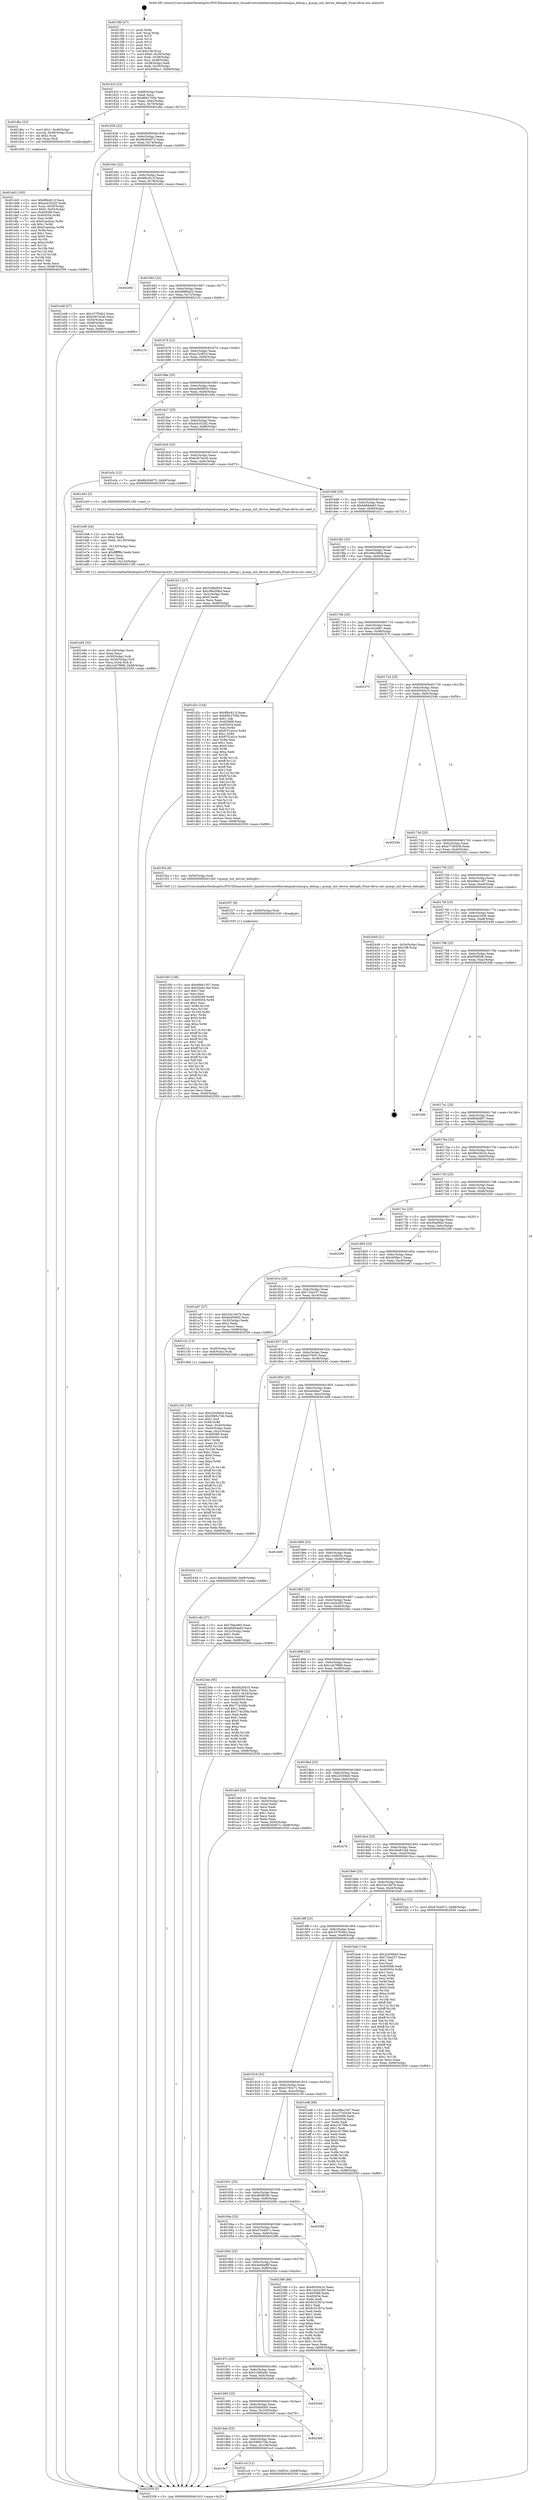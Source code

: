 digraph "0x4015f0" {
  label = "0x4015f0 (/mnt/c/Users/mathe/Desktop/tcc/POCII/binaries/extr_linuxdriversnetethernetqualcommqca_debug.c_qcaspi_init_device_debugfs_Final-ollvm.out::main(0))"
  labelloc = "t"
  node[shape=record]

  Entry [label="",width=0.3,height=0.3,shape=circle,fillcolor=black,style=filled]
  "0x40161f" [label="{
     0x40161f [23]\l
     | [instrs]\l
     &nbsp;&nbsp;0x40161f \<+3\>: mov -0x68(%rbp),%eax\l
     &nbsp;&nbsp;0x401622 \<+2\>: mov %eax,%ecx\l
     &nbsp;&nbsp;0x401624 \<+6\>: sub $0x8942705b,%ecx\l
     &nbsp;&nbsp;0x40162a \<+3\>: mov %eax,-0x6c(%rbp)\l
     &nbsp;&nbsp;0x40162d \<+3\>: mov %ecx,-0x70(%rbp)\l
     &nbsp;&nbsp;0x401630 \<+6\>: je 0000000000401dbc \<main+0x7cc\>\l
  }"]
  "0x401dbc" [label="{
     0x401dbc [23]\l
     | [instrs]\l
     &nbsp;&nbsp;0x401dbc \<+7\>: movl $0x1,-0x48(%rbp)\l
     &nbsp;&nbsp;0x401dc3 \<+4\>: movslq -0x48(%rbp),%rax\l
     &nbsp;&nbsp;0x401dc7 \<+4\>: shl $0x2,%rax\l
     &nbsp;&nbsp;0x401dcb \<+3\>: mov %rax,%rdi\l
     &nbsp;&nbsp;0x401dce \<+5\>: call 0000000000401050 \<malloc@plt\>\l
     | [calls]\l
     &nbsp;&nbsp;0x401050 \{1\} (unknown)\l
  }"]
  "0x401636" [label="{
     0x401636 [22]\l
     | [instrs]\l
     &nbsp;&nbsp;0x401636 \<+5\>: jmp 000000000040163b \<main+0x4b\>\l
     &nbsp;&nbsp;0x40163b \<+3\>: mov -0x6c(%rbp),%eax\l
     &nbsp;&nbsp;0x40163e \<+5\>: sub $0x8b304072,%eax\l
     &nbsp;&nbsp;0x401643 \<+3\>: mov %eax,-0x74(%rbp)\l
     &nbsp;&nbsp;0x401646 \<+6\>: je 0000000000401e48 \<main+0x858\>\l
  }"]
  Exit [label="",width=0.3,height=0.3,shape=circle,fillcolor=black,style=filled,peripheries=2]
  "0x401e48" [label="{
     0x401e48 [27]\l
     | [instrs]\l
     &nbsp;&nbsp;0x401e48 \<+5\>: mov $0x337f34b2,%eax\l
     &nbsp;&nbsp;0x401e4d \<+5\>: mov $0xb367dc40,%ecx\l
     &nbsp;&nbsp;0x401e52 \<+3\>: mov -0x54(%rbp),%edx\l
     &nbsp;&nbsp;0x401e55 \<+3\>: cmp -0x48(%rbp),%edx\l
     &nbsp;&nbsp;0x401e58 \<+3\>: cmovl %ecx,%eax\l
     &nbsp;&nbsp;0x401e5b \<+3\>: mov %eax,-0x68(%rbp)\l
     &nbsp;&nbsp;0x401e5e \<+5\>: jmp 0000000000402559 \<main+0xf69\>\l
  }"]
  "0x40164c" [label="{
     0x40164c [22]\l
     | [instrs]\l
     &nbsp;&nbsp;0x40164c \<+5\>: jmp 0000000000401651 \<main+0x61\>\l
     &nbsp;&nbsp;0x401651 \<+3\>: mov -0x6c(%rbp),%eax\l
     &nbsp;&nbsp;0x401654 \<+5\>: sub $0x8fbc811f,%eax\l
     &nbsp;&nbsp;0x401659 \<+3\>: mov %eax,-0x78(%rbp)\l
     &nbsp;&nbsp;0x40165c \<+6\>: je 0000000000402492 \<main+0xea2\>\l
  }"]
  "0x401f40" [label="{
     0x401f40 [138]\l
     | [instrs]\l
     &nbsp;&nbsp;0x401f40 \<+5\>: mov $0xe9be1307,%eax\l
     &nbsp;&nbsp;0x401f45 \<+5\>: mov $0x2be81cbd,%ecx\l
     &nbsp;&nbsp;0x401f4a \<+2\>: mov $0x1,%dl\l
     &nbsp;&nbsp;0x401f4c \<+2\>: xor %esi,%esi\l
     &nbsp;&nbsp;0x401f4e \<+8\>: mov 0x405068,%r8d\l
     &nbsp;&nbsp;0x401f56 \<+8\>: mov 0x405054,%r9d\l
     &nbsp;&nbsp;0x401f5e \<+3\>: sub $0x1,%esi\l
     &nbsp;&nbsp;0x401f61 \<+3\>: mov %r8d,%r10d\l
     &nbsp;&nbsp;0x401f64 \<+3\>: add %esi,%r10d\l
     &nbsp;&nbsp;0x401f67 \<+4\>: imul %r10d,%r8d\l
     &nbsp;&nbsp;0x401f6b \<+4\>: and $0x1,%r8d\l
     &nbsp;&nbsp;0x401f6f \<+4\>: cmp $0x0,%r8d\l
     &nbsp;&nbsp;0x401f73 \<+4\>: sete %r11b\l
     &nbsp;&nbsp;0x401f77 \<+4\>: cmp $0xa,%r9d\l
     &nbsp;&nbsp;0x401f7b \<+3\>: setl %bl\l
     &nbsp;&nbsp;0x401f7e \<+3\>: mov %r11b,%r14b\l
     &nbsp;&nbsp;0x401f81 \<+4\>: xor $0xff,%r14b\l
     &nbsp;&nbsp;0x401f85 \<+3\>: mov %bl,%r15b\l
     &nbsp;&nbsp;0x401f88 \<+4\>: xor $0xff,%r15b\l
     &nbsp;&nbsp;0x401f8c \<+3\>: xor $0x1,%dl\l
     &nbsp;&nbsp;0x401f8f \<+3\>: mov %r14b,%r12b\l
     &nbsp;&nbsp;0x401f92 \<+4\>: and $0xff,%r12b\l
     &nbsp;&nbsp;0x401f96 \<+3\>: and %dl,%r11b\l
     &nbsp;&nbsp;0x401f99 \<+3\>: mov %r15b,%r13b\l
     &nbsp;&nbsp;0x401f9c \<+4\>: and $0xff,%r13b\l
     &nbsp;&nbsp;0x401fa0 \<+2\>: and %dl,%bl\l
     &nbsp;&nbsp;0x401fa2 \<+3\>: or %r11b,%r12b\l
     &nbsp;&nbsp;0x401fa5 \<+3\>: or %bl,%r13b\l
     &nbsp;&nbsp;0x401fa8 \<+3\>: xor %r13b,%r12b\l
     &nbsp;&nbsp;0x401fab \<+3\>: or %r15b,%r14b\l
     &nbsp;&nbsp;0x401fae \<+4\>: xor $0xff,%r14b\l
     &nbsp;&nbsp;0x401fb2 \<+3\>: or $0x1,%dl\l
     &nbsp;&nbsp;0x401fb5 \<+3\>: and %dl,%r14b\l
     &nbsp;&nbsp;0x401fb8 \<+3\>: or %r14b,%r12b\l
     &nbsp;&nbsp;0x401fbb \<+4\>: test $0x1,%r12b\l
     &nbsp;&nbsp;0x401fbf \<+3\>: cmovne %ecx,%eax\l
     &nbsp;&nbsp;0x401fc2 \<+3\>: mov %eax,-0x68(%rbp)\l
     &nbsp;&nbsp;0x401fc5 \<+5\>: jmp 0000000000402559 \<main+0xf69\>\l
  }"]
  "0x402492" [label="{
     0x402492\l
  }", style=dashed]
  "0x401662" [label="{
     0x401662 [22]\l
     | [instrs]\l
     &nbsp;&nbsp;0x401662 \<+5\>: jmp 0000000000401667 \<main+0x77\>\l
     &nbsp;&nbsp;0x401667 \<+3\>: mov -0x6c(%rbp),%eax\l
     &nbsp;&nbsp;0x40166a \<+5\>: sub $0x998f0a22,%eax\l
     &nbsp;&nbsp;0x40166f \<+3\>: mov %eax,-0x7c(%rbp)\l
     &nbsp;&nbsp;0x401672 \<+6\>: je 000000000040215c \<main+0xb6c\>\l
  }"]
  "0x401f37" [label="{
     0x401f37 [9]\l
     | [instrs]\l
     &nbsp;&nbsp;0x401f37 \<+4\>: mov -0x50(%rbp),%rdi\l
     &nbsp;&nbsp;0x401f3b \<+5\>: call 0000000000401030 \<free@plt\>\l
     | [calls]\l
     &nbsp;&nbsp;0x401030 \{1\} (unknown)\l
  }"]
  "0x40215c" [label="{
     0x40215c\l
  }", style=dashed]
  "0x401678" [label="{
     0x401678 [22]\l
     | [instrs]\l
     &nbsp;&nbsp;0x401678 \<+5\>: jmp 000000000040167d \<main+0x8d\>\l
     &nbsp;&nbsp;0x40167d \<+3\>: mov -0x6c(%rbp),%eax\l
     &nbsp;&nbsp;0x401680 \<+5\>: sub $0xa15c9f1d,%eax\l
     &nbsp;&nbsp;0x401685 \<+3\>: mov %eax,-0x80(%rbp)\l
     &nbsp;&nbsp;0x401688 \<+6\>: je 00000000004022c1 \<main+0xcd1\>\l
  }"]
  "0x401e94" [label="{
     0x401e94 [33]\l
     | [instrs]\l
     &nbsp;&nbsp;0x401e94 \<+6\>: mov -0x124(%rbp),%ecx\l
     &nbsp;&nbsp;0x401e9a \<+3\>: imul %eax,%ecx\l
     &nbsp;&nbsp;0x401e9d \<+4\>: mov -0x50(%rbp),%rdi\l
     &nbsp;&nbsp;0x401ea1 \<+4\>: movslq -0x54(%rbp),%r8\l
     &nbsp;&nbsp;0x401ea5 \<+4\>: mov %ecx,(%rdi,%r8,4)\l
     &nbsp;&nbsp;0x401ea9 \<+7\>: movl $0x1ab7f988,-0x68(%rbp)\l
     &nbsp;&nbsp;0x401eb0 \<+5\>: jmp 0000000000402559 \<main+0xf69\>\l
  }"]
  "0x4022c1" [label="{
     0x4022c1\l
  }", style=dashed]
  "0x40168e" [label="{
     0x40168e [25]\l
     | [instrs]\l
     &nbsp;&nbsp;0x40168e \<+5\>: jmp 0000000000401693 \<main+0xa3\>\l
     &nbsp;&nbsp;0x401693 \<+3\>: mov -0x6c(%rbp),%eax\l
     &nbsp;&nbsp;0x401696 \<+5\>: sub $0xa490865d,%eax\l
     &nbsp;&nbsp;0x40169b \<+6\>: mov %eax,-0x84(%rbp)\l
     &nbsp;&nbsp;0x4016a1 \<+6\>: je 0000000000401b9a \<main+0x5aa\>\l
  }"]
  "0x401e68" [label="{
     0x401e68 [44]\l
     | [instrs]\l
     &nbsp;&nbsp;0x401e68 \<+2\>: xor %ecx,%ecx\l
     &nbsp;&nbsp;0x401e6a \<+5\>: mov $0x2,%edx\l
     &nbsp;&nbsp;0x401e6f \<+6\>: mov %edx,-0x120(%rbp)\l
     &nbsp;&nbsp;0x401e75 \<+1\>: cltd\l
     &nbsp;&nbsp;0x401e76 \<+6\>: mov -0x120(%rbp),%esi\l
     &nbsp;&nbsp;0x401e7c \<+2\>: idiv %esi\l
     &nbsp;&nbsp;0x401e7e \<+6\>: imul $0xfffffffe,%edx,%edx\l
     &nbsp;&nbsp;0x401e84 \<+3\>: sub $0x1,%ecx\l
     &nbsp;&nbsp;0x401e87 \<+2\>: sub %ecx,%edx\l
     &nbsp;&nbsp;0x401e89 \<+6\>: mov %edx,-0x124(%rbp)\l
     &nbsp;&nbsp;0x401e8f \<+5\>: call 0000000000401160 \<next_i\>\l
     | [calls]\l
     &nbsp;&nbsp;0x401160 \{1\} (/mnt/c/Users/mathe/Desktop/tcc/POCII/binaries/extr_linuxdriversnetethernetqualcommqca_debug.c_qcaspi_init_device_debugfs_Final-ollvm.out::next_i)\l
  }"]
  "0x401b9a" [label="{
     0x401b9a\l
  }", style=dashed]
  "0x4016a7" [label="{
     0x4016a7 [25]\l
     | [instrs]\l
     &nbsp;&nbsp;0x4016a7 \<+5\>: jmp 00000000004016ac \<main+0xbc\>\l
     &nbsp;&nbsp;0x4016ac \<+3\>: mov -0x6c(%rbp),%eax\l
     &nbsp;&nbsp;0x4016af \<+5\>: sub $0xacb352d2,%eax\l
     &nbsp;&nbsp;0x4016b4 \<+6\>: mov %eax,-0x88(%rbp)\l
     &nbsp;&nbsp;0x4016ba \<+6\>: je 0000000000401e3c \<main+0x84c\>\l
  }"]
  "0x401dd3" [label="{
     0x401dd3 [105]\l
     | [instrs]\l
     &nbsp;&nbsp;0x401dd3 \<+5\>: mov $0x8fbc811f,%ecx\l
     &nbsp;&nbsp;0x401dd8 \<+5\>: mov $0xacb352d2,%edx\l
     &nbsp;&nbsp;0x401ddd \<+4\>: mov %rax,-0x50(%rbp)\l
     &nbsp;&nbsp;0x401de1 \<+7\>: movl $0x0,-0x54(%rbp)\l
     &nbsp;&nbsp;0x401de8 \<+7\>: mov 0x405068,%esi\l
     &nbsp;&nbsp;0x401def \<+8\>: mov 0x405054,%r8d\l
     &nbsp;&nbsp;0x401df7 \<+3\>: mov %esi,%r9d\l
     &nbsp;&nbsp;0x401dfa \<+7\>: sub $0xf1eed2ac,%r9d\l
     &nbsp;&nbsp;0x401e01 \<+4\>: sub $0x1,%r9d\l
     &nbsp;&nbsp;0x401e05 \<+7\>: add $0xf1eed2ac,%r9d\l
     &nbsp;&nbsp;0x401e0c \<+4\>: imul %r9d,%esi\l
     &nbsp;&nbsp;0x401e10 \<+3\>: and $0x1,%esi\l
     &nbsp;&nbsp;0x401e13 \<+3\>: cmp $0x0,%esi\l
     &nbsp;&nbsp;0x401e16 \<+4\>: sete %r10b\l
     &nbsp;&nbsp;0x401e1a \<+4\>: cmp $0xa,%r8d\l
     &nbsp;&nbsp;0x401e1e \<+4\>: setl %r11b\l
     &nbsp;&nbsp;0x401e22 \<+3\>: mov %r10b,%bl\l
     &nbsp;&nbsp;0x401e25 \<+3\>: and %r11b,%bl\l
     &nbsp;&nbsp;0x401e28 \<+3\>: xor %r11b,%r10b\l
     &nbsp;&nbsp;0x401e2b \<+3\>: or %r10b,%bl\l
     &nbsp;&nbsp;0x401e2e \<+3\>: test $0x1,%bl\l
     &nbsp;&nbsp;0x401e31 \<+3\>: cmovne %edx,%ecx\l
     &nbsp;&nbsp;0x401e34 \<+3\>: mov %ecx,-0x68(%rbp)\l
     &nbsp;&nbsp;0x401e37 \<+5\>: jmp 0000000000402559 \<main+0xf69\>\l
  }"]
  "0x401e3c" [label="{
     0x401e3c [12]\l
     | [instrs]\l
     &nbsp;&nbsp;0x401e3c \<+7\>: movl $0x8b304072,-0x68(%rbp)\l
     &nbsp;&nbsp;0x401e43 \<+5\>: jmp 0000000000402559 \<main+0xf69\>\l
  }"]
  "0x4016c0" [label="{
     0x4016c0 [25]\l
     | [instrs]\l
     &nbsp;&nbsp;0x4016c0 \<+5\>: jmp 00000000004016c5 \<main+0xd5\>\l
     &nbsp;&nbsp;0x4016c5 \<+3\>: mov -0x6c(%rbp),%eax\l
     &nbsp;&nbsp;0x4016c8 \<+5\>: sub $0xb367dc40,%eax\l
     &nbsp;&nbsp;0x4016cd \<+6\>: mov %eax,-0x8c(%rbp)\l
     &nbsp;&nbsp;0x4016d3 \<+6\>: je 0000000000401e63 \<main+0x873\>\l
  }"]
  "0x4019c7" [label="{
     0x4019c7\l
  }", style=dashed]
  "0x401e63" [label="{
     0x401e63 [5]\l
     | [instrs]\l
     &nbsp;&nbsp;0x401e63 \<+5\>: call 0000000000401160 \<next_i\>\l
     | [calls]\l
     &nbsp;&nbsp;0x401160 \{1\} (/mnt/c/Users/mathe/Desktop/tcc/POCII/binaries/extr_linuxdriversnetethernetqualcommqca_debug.c_qcaspi_init_device_debugfs_Final-ollvm.out::next_i)\l
  }"]
  "0x4016d9" [label="{
     0x4016d9 [25]\l
     | [instrs]\l
     &nbsp;&nbsp;0x4016d9 \<+5\>: jmp 00000000004016de \<main+0xee\>\l
     &nbsp;&nbsp;0x4016de \<+3\>: mov -0x6c(%rbp),%eax\l
     &nbsp;&nbsp;0x4016e1 \<+5\>: sub $0xbb84da63,%eax\l
     &nbsp;&nbsp;0x4016e6 \<+6\>: mov %eax,-0x90(%rbp)\l
     &nbsp;&nbsp;0x4016ec \<+6\>: je 0000000000401d11 \<main+0x721\>\l
  }"]
  "0x401ccf" [label="{
     0x401ccf [12]\l
     | [instrs]\l
     &nbsp;&nbsp;0x401ccf \<+7\>: movl $0x110df33c,-0x68(%rbp)\l
     &nbsp;&nbsp;0x401cd6 \<+5\>: jmp 0000000000402559 \<main+0xf69\>\l
  }"]
  "0x401d11" [label="{
     0x401d11 [27]\l
     | [instrs]\l
     &nbsp;&nbsp;0x401d11 \<+5\>: mov $0x55dbd565,%eax\l
     &nbsp;&nbsp;0x401d16 \<+5\>: mov $0xc96a59b4,%ecx\l
     &nbsp;&nbsp;0x401d1b \<+3\>: mov -0x2c(%rbp),%edx\l
     &nbsp;&nbsp;0x401d1e \<+3\>: cmp $0x0,%edx\l
     &nbsp;&nbsp;0x401d21 \<+3\>: cmove %ecx,%eax\l
     &nbsp;&nbsp;0x401d24 \<+3\>: mov %eax,-0x68(%rbp)\l
     &nbsp;&nbsp;0x401d27 \<+5\>: jmp 0000000000402559 \<main+0xf69\>\l
  }"]
  "0x4016f2" [label="{
     0x4016f2 [25]\l
     | [instrs]\l
     &nbsp;&nbsp;0x4016f2 \<+5\>: jmp 00000000004016f7 \<main+0x107\>\l
     &nbsp;&nbsp;0x4016f7 \<+3\>: mov -0x6c(%rbp),%eax\l
     &nbsp;&nbsp;0x4016fa \<+5\>: sub $0xc96a59b4,%eax\l
     &nbsp;&nbsp;0x4016ff \<+6\>: mov %eax,-0x94(%rbp)\l
     &nbsp;&nbsp;0x401705 \<+6\>: je 0000000000401d2c \<main+0x73c\>\l
  }"]
  "0x4019ae" [label="{
     0x4019ae [25]\l
     | [instrs]\l
     &nbsp;&nbsp;0x4019ae \<+5\>: jmp 00000000004019b3 \<main+0x3c3\>\l
     &nbsp;&nbsp;0x4019b3 \<+3\>: mov -0x6c(%rbp),%eax\l
     &nbsp;&nbsp;0x4019b6 \<+5\>: sub $0x5985c7db,%eax\l
     &nbsp;&nbsp;0x4019bb \<+6\>: mov %eax,-0x104(%rbp)\l
     &nbsp;&nbsp;0x4019c1 \<+6\>: je 0000000000401ccf \<main+0x6df\>\l
  }"]
  "0x401d2c" [label="{
     0x401d2c [144]\l
     | [instrs]\l
     &nbsp;&nbsp;0x401d2c \<+5\>: mov $0x8fbc811f,%eax\l
     &nbsp;&nbsp;0x401d31 \<+5\>: mov $0x8942705b,%ecx\l
     &nbsp;&nbsp;0x401d36 \<+2\>: mov $0x1,%dl\l
     &nbsp;&nbsp;0x401d38 \<+7\>: mov 0x405068,%esi\l
     &nbsp;&nbsp;0x401d3f \<+7\>: mov 0x405054,%edi\l
     &nbsp;&nbsp;0x401d46 \<+3\>: mov %esi,%r8d\l
     &nbsp;&nbsp;0x401d49 \<+7\>: add $0x97f1a41e,%r8d\l
     &nbsp;&nbsp;0x401d50 \<+4\>: sub $0x1,%r8d\l
     &nbsp;&nbsp;0x401d54 \<+7\>: sub $0x97f1a41e,%r8d\l
     &nbsp;&nbsp;0x401d5b \<+4\>: imul %r8d,%esi\l
     &nbsp;&nbsp;0x401d5f \<+3\>: and $0x1,%esi\l
     &nbsp;&nbsp;0x401d62 \<+3\>: cmp $0x0,%esi\l
     &nbsp;&nbsp;0x401d65 \<+4\>: sete %r9b\l
     &nbsp;&nbsp;0x401d69 \<+3\>: cmp $0xa,%edi\l
     &nbsp;&nbsp;0x401d6c \<+4\>: setl %r10b\l
     &nbsp;&nbsp;0x401d70 \<+3\>: mov %r9b,%r11b\l
     &nbsp;&nbsp;0x401d73 \<+4\>: xor $0xff,%r11b\l
     &nbsp;&nbsp;0x401d77 \<+3\>: mov %r10b,%bl\l
     &nbsp;&nbsp;0x401d7a \<+3\>: xor $0xff,%bl\l
     &nbsp;&nbsp;0x401d7d \<+3\>: xor $0x1,%dl\l
     &nbsp;&nbsp;0x401d80 \<+3\>: mov %r11b,%r14b\l
     &nbsp;&nbsp;0x401d83 \<+4\>: and $0xff,%r14b\l
     &nbsp;&nbsp;0x401d87 \<+3\>: and %dl,%r9b\l
     &nbsp;&nbsp;0x401d8a \<+3\>: mov %bl,%r15b\l
     &nbsp;&nbsp;0x401d8d \<+4\>: and $0xff,%r15b\l
     &nbsp;&nbsp;0x401d91 \<+3\>: and %dl,%r10b\l
     &nbsp;&nbsp;0x401d94 \<+3\>: or %r9b,%r14b\l
     &nbsp;&nbsp;0x401d97 \<+3\>: or %r10b,%r15b\l
     &nbsp;&nbsp;0x401d9a \<+3\>: xor %r15b,%r14b\l
     &nbsp;&nbsp;0x401d9d \<+3\>: or %bl,%r11b\l
     &nbsp;&nbsp;0x401da0 \<+4\>: xor $0xff,%r11b\l
     &nbsp;&nbsp;0x401da4 \<+3\>: or $0x1,%dl\l
     &nbsp;&nbsp;0x401da7 \<+3\>: and %dl,%r11b\l
     &nbsp;&nbsp;0x401daa \<+3\>: or %r11b,%r14b\l
     &nbsp;&nbsp;0x401dad \<+4\>: test $0x1,%r14b\l
     &nbsp;&nbsp;0x401db1 \<+3\>: cmovne %ecx,%eax\l
     &nbsp;&nbsp;0x401db4 \<+3\>: mov %eax,-0x68(%rbp)\l
     &nbsp;&nbsp;0x401db7 \<+5\>: jmp 0000000000402559 \<main+0xf69\>\l
  }"]
  "0x40170b" [label="{
     0x40170b [25]\l
     | [instrs]\l
     &nbsp;&nbsp;0x40170b \<+5\>: jmp 0000000000401710 \<main+0x120\>\l
     &nbsp;&nbsp;0x401710 \<+3\>: mov -0x6c(%rbp),%eax\l
     &nbsp;&nbsp;0x401713 \<+5\>: sub $0xcc0ce661,%eax\l
     &nbsp;&nbsp;0x401718 \<+6\>: mov %eax,-0x98(%rbp)\l
     &nbsp;&nbsp;0x40171e \<+6\>: je 0000000000402375 \<main+0xd85\>\l
  }"]
  "0x402369" [label="{
     0x402369\l
  }", style=dashed]
  "0x402375" [label="{
     0x402375\l
  }", style=dashed]
  "0x401724" [label="{
     0x401724 [25]\l
     | [instrs]\l
     &nbsp;&nbsp;0x401724 \<+5\>: jmp 0000000000401729 \<main+0x139\>\l
     &nbsp;&nbsp;0x401729 \<+3\>: mov -0x6c(%rbp),%eax\l
     &nbsp;&nbsp;0x40172c \<+5\>: sub $0xd02fcb1b,%eax\l
     &nbsp;&nbsp;0x401731 \<+6\>: mov %eax,-0x9c(%rbp)\l
     &nbsp;&nbsp;0x401737 \<+6\>: je 000000000040254b \<main+0xf5b\>\l
  }"]
  "0x401995" [label="{
     0x401995 [25]\l
     | [instrs]\l
     &nbsp;&nbsp;0x401995 \<+5\>: jmp 000000000040199a \<main+0x3aa\>\l
     &nbsp;&nbsp;0x40199a \<+3\>: mov -0x6c(%rbp),%eax\l
     &nbsp;&nbsp;0x40199d \<+5\>: sub $0x55dbd565,%eax\l
     &nbsp;&nbsp;0x4019a2 \<+6\>: mov %eax,-0x100(%rbp)\l
     &nbsp;&nbsp;0x4019a8 \<+6\>: je 0000000000402369 \<main+0xd79\>\l
  }"]
  "0x40254b" [label="{
     0x40254b\l
  }", style=dashed]
  "0x40173d" [label="{
     0x40173d [25]\l
     | [instrs]\l
     &nbsp;&nbsp;0x40173d \<+5\>: jmp 0000000000401742 \<main+0x152\>\l
     &nbsp;&nbsp;0x401742 \<+3\>: mov -0x6c(%rbp),%eax\l
     &nbsp;&nbsp;0x401745 \<+5\>: sub $0xe7745438,%eax\l
     &nbsp;&nbsp;0x40174a \<+6\>: mov %eax,-0xa0(%rbp)\l
     &nbsp;&nbsp;0x401750 \<+6\>: je 0000000000401f2e \<main+0x93e\>\l
  }"]
  "0x4020e8" [label="{
     0x4020e8\l
  }", style=dashed]
  "0x401f2e" [label="{
     0x401f2e [9]\l
     | [instrs]\l
     &nbsp;&nbsp;0x401f2e \<+4\>: mov -0x50(%rbp),%rdi\l
     &nbsp;&nbsp;0x401f32 \<+5\>: call 00000000004015e0 \<qcaspi_init_device_debugfs\>\l
     | [calls]\l
     &nbsp;&nbsp;0x4015e0 \{1\} (/mnt/c/Users/mathe/Desktop/tcc/POCII/binaries/extr_linuxdriversnetethernetqualcommqca_debug.c_qcaspi_init_device_debugfs_Final-ollvm.out::qcaspi_init_device_debugfs)\l
  }"]
  "0x401756" [label="{
     0x401756 [25]\l
     | [instrs]\l
     &nbsp;&nbsp;0x401756 \<+5\>: jmp 000000000040175b \<main+0x16b\>\l
     &nbsp;&nbsp;0x40175b \<+3\>: mov -0x6c(%rbp),%eax\l
     &nbsp;&nbsp;0x40175e \<+5\>: sub $0xe9be1307,%eax\l
     &nbsp;&nbsp;0x401763 \<+6\>: mov %eax,-0xa4(%rbp)\l
     &nbsp;&nbsp;0x401769 \<+6\>: je 00000000004024c0 \<main+0xed0\>\l
  }"]
  "0x40197c" [label="{
     0x40197c [25]\l
     | [instrs]\l
     &nbsp;&nbsp;0x40197c \<+5\>: jmp 0000000000401981 \<main+0x391\>\l
     &nbsp;&nbsp;0x401981 \<+3\>: mov -0x6c(%rbp),%eax\l
     &nbsp;&nbsp;0x401984 \<+5\>: sub $0x51d60a82,%eax\l
     &nbsp;&nbsp;0x401989 \<+6\>: mov %eax,-0xfc(%rbp)\l
     &nbsp;&nbsp;0x40198f \<+6\>: je 00000000004020e8 \<main+0xaf8\>\l
  }"]
  "0x4024c0" [label="{
     0x4024c0\l
  }", style=dashed]
  "0x40176f" [label="{
     0x40176f [25]\l
     | [instrs]\l
     &nbsp;&nbsp;0x40176f \<+5\>: jmp 0000000000401774 \<main+0x184\>\l
     &nbsp;&nbsp;0x401774 \<+3\>: mov -0x6c(%rbp),%eax\l
     &nbsp;&nbsp;0x401777 \<+5\>: sub $0xea4c25d5,%eax\l
     &nbsp;&nbsp;0x40177c \<+6\>: mov %eax,-0xa8(%rbp)\l
     &nbsp;&nbsp;0x401782 \<+6\>: je 0000000000402449 \<main+0xe59\>\l
  }"]
  "0x40202e" [label="{
     0x40202e\l
  }", style=dashed]
  "0x402449" [label="{
     0x402449 [21]\l
     | [instrs]\l
     &nbsp;&nbsp;0x402449 \<+3\>: mov -0x34(%rbp),%eax\l
     &nbsp;&nbsp;0x40244c \<+7\>: add $0x108,%rsp\l
     &nbsp;&nbsp;0x402453 \<+1\>: pop %rbx\l
     &nbsp;&nbsp;0x402454 \<+2\>: pop %r12\l
     &nbsp;&nbsp;0x402456 \<+2\>: pop %r13\l
     &nbsp;&nbsp;0x402458 \<+2\>: pop %r14\l
     &nbsp;&nbsp;0x40245a \<+2\>: pop %r15\l
     &nbsp;&nbsp;0x40245c \<+1\>: pop %rbp\l
     &nbsp;&nbsp;0x40245d \<+1\>: ret\l
  }"]
  "0x401788" [label="{
     0x401788 [25]\l
     | [instrs]\l
     &nbsp;&nbsp;0x401788 \<+5\>: jmp 000000000040178d \<main+0x19d\>\l
     &nbsp;&nbsp;0x40178d \<+3\>: mov -0x6c(%rbp),%eax\l
     &nbsp;&nbsp;0x401790 \<+5\>: sub $0xf5fdf2fb,%eax\l
     &nbsp;&nbsp;0x401795 \<+6\>: mov %eax,-0xac(%rbp)\l
     &nbsp;&nbsp;0x40179b \<+6\>: je 0000000000401fd6 \<main+0x9e6\>\l
  }"]
  "0x401963" [label="{
     0x401963 [25]\l
     | [instrs]\l
     &nbsp;&nbsp;0x401963 \<+5\>: jmp 0000000000401968 \<main+0x378\>\l
     &nbsp;&nbsp;0x401968 \<+3\>: mov -0x6c(%rbp),%eax\l
     &nbsp;&nbsp;0x40196b \<+5\>: sub $0x4a6daf6f,%eax\l
     &nbsp;&nbsp;0x401970 \<+6\>: mov %eax,-0xf8(%rbp)\l
     &nbsp;&nbsp;0x401976 \<+6\>: je 000000000040202e \<main+0xa3e\>\l
  }"]
  "0x401fd6" [label="{
     0x401fd6\l
  }", style=dashed]
  "0x4017a1" [label="{
     0x4017a1 [25]\l
     | [instrs]\l
     &nbsp;&nbsp;0x4017a1 \<+5\>: jmp 00000000004017a6 \<main+0x1b6\>\l
     &nbsp;&nbsp;0x4017a6 \<+3\>: mov -0x6c(%rbp),%eax\l
     &nbsp;&nbsp;0x4017a9 \<+5\>: sub $0xf8dbdf07,%eax\l
     &nbsp;&nbsp;0x4017ae \<+6\>: mov %eax,-0xb0(%rbp)\l
     &nbsp;&nbsp;0x4017b4 \<+6\>: je 000000000040235d \<main+0xd6d\>\l
  }"]
  "0x402386" [label="{
     0x402386 [88]\l
     | [instrs]\l
     &nbsp;&nbsp;0x402386 \<+5\>: mov $0xd02fcb1b,%eax\l
     &nbsp;&nbsp;0x40238b \<+5\>: mov $0x14e2e265,%ecx\l
     &nbsp;&nbsp;0x402390 \<+7\>: mov 0x405068,%edx\l
     &nbsp;&nbsp;0x402397 \<+7\>: mov 0x405054,%esi\l
     &nbsp;&nbsp;0x40239e \<+2\>: mov %edx,%edi\l
     &nbsp;&nbsp;0x4023a0 \<+6\>: add $0x9c523b7a,%edi\l
     &nbsp;&nbsp;0x4023a6 \<+3\>: sub $0x1,%edi\l
     &nbsp;&nbsp;0x4023a9 \<+6\>: sub $0x9c523b7a,%edi\l
     &nbsp;&nbsp;0x4023af \<+3\>: imul %edi,%edx\l
     &nbsp;&nbsp;0x4023b2 \<+3\>: and $0x1,%edx\l
     &nbsp;&nbsp;0x4023b5 \<+3\>: cmp $0x0,%edx\l
     &nbsp;&nbsp;0x4023b8 \<+4\>: sete %r8b\l
     &nbsp;&nbsp;0x4023bc \<+3\>: cmp $0xa,%esi\l
     &nbsp;&nbsp;0x4023bf \<+4\>: setl %r9b\l
     &nbsp;&nbsp;0x4023c3 \<+3\>: mov %r8b,%r10b\l
     &nbsp;&nbsp;0x4023c6 \<+3\>: and %r9b,%r10b\l
     &nbsp;&nbsp;0x4023c9 \<+3\>: xor %r9b,%r8b\l
     &nbsp;&nbsp;0x4023cc \<+3\>: or %r8b,%r10b\l
     &nbsp;&nbsp;0x4023cf \<+4\>: test $0x1,%r10b\l
     &nbsp;&nbsp;0x4023d3 \<+3\>: cmovne %ecx,%eax\l
     &nbsp;&nbsp;0x4023d6 \<+3\>: mov %eax,-0x68(%rbp)\l
     &nbsp;&nbsp;0x4023d9 \<+5\>: jmp 0000000000402559 \<main+0xf69\>\l
  }"]
  "0x40235d" [label="{
     0x40235d\l
  }", style=dashed]
  "0x4017ba" [label="{
     0x4017ba [25]\l
     | [instrs]\l
     &nbsp;&nbsp;0x4017ba \<+5\>: jmp 00000000004017bf \<main+0x1cf\>\l
     &nbsp;&nbsp;0x4017bf \<+3\>: mov -0x6c(%rbp),%eax\l
     &nbsp;&nbsp;0x4017c2 \<+5\>: sub $0xf9d3401b,%eax\l
     &nbsp;&nbsp;0x4017c7 \<+6\>: mov %eax,-0xb4(%rbp)\l
     &nbsp;&nbsp;0x4017cd \<+6\>: je 000000000040252d \<main+0xf3d\>\l
  }"]
  "0x40194a" [label="{
     0x40194a [25]\l
     | [instrs]\l
     &nbsp;&nbsp;0x40194a \<+5\>: jmp 000000000040194f \<main+0x35f\>\l
     &nbsp;&nbsp;0x40194f \<+3\>: mov -0x6c(%rbp),%eax\l
     &nbsp;&nbsp;0x401952 \<+5\>: sub $0x470cb07c,%eax\l
     &nbsp;&nbsp;0x401957 \<+6\>: mov %eax,-0xf4(%rbp)\l
     &nbsp;&nbsp;0x40195d \<+6\>: je 0000000000402386 \<main+0xd96\>\l
  }"]
  "0x40252d" [label="{
     0x40252d\l
  }", style=dashed]
  "0x4017d3" [label="{
     0x4017d3 [25]\l
     | [instrs]\l
     &nbsp;&nbsp;0x4017d3 \<+5\>: jmp 00000000004017d8 \<main+0x1e8\>\l
     &nbsp;&nbsp;0x4017d8 \<+3\>: mov -0x6c(%rbp),%eax\l
     &nbsp;&nbsp;0x4017db \<+5\>: sub $0xfe115c4a,%eax\l
     &nbsp;&nbsp;0x4017e0 \<+6\>: mov %eax,-0xb8(%rbp)\l
     &nbsp;&nbsp;0x4017e6 \<+6\>: je 000000000040250c \<main+0xf1c\>\l
  }"]
  "0x4020f4" [label="{
     0x4020f4\l
  }", style=dashed]
  "0x40250c" [label="{
     0x40250c\l
  }", style=dashed]
  "0x4017ec" [label="{
     0x4017ec [25]\l
     | [instrs]\l
     &nbsp;&nbsp;0x4017ec \<+5\>: jmp 00000000004017f1 \<main+0x201\>\l
     &nbsp;&nbsp;0x4017f1 \<+3\>: mov -0x6c(%rbp),%eax\l
     &nbsp;&nbsp;0x4017f4 \<+5\>: sub $0x30a99d2,%eax\l
     &nbsp;&nbsp;0x4017f9 \<+6\>: mov %eax,-0xbc(%rbp)\l
     &nbsp;&nbsp;0x4017ff \<+6\>: je 0000000000402269 \<main+0xc79\>\l
  }"]
  "0x401931" [label="{
     0x401931 [25]\l
     | [instrs]\l
     &nbsp;&nbsp;0x401931 \<+5\>: jmp 0000000000401936 \<main+0x346\>\l
     &nbsp;&nbsp;0x401936 \<+3\>: mov -0x6c(%rbp),%eax\l
     &nbsp;&nbsp;0x401939 \<+5\>: sub $0x465f839c,%eax\l
     &nbsp;&nbsp;0x40193e \<+6\>: mov %eax,-0xf0(%rbp)\l
     &nbsp;&nbsp;0x401944 \<+6\>: je 00000000004020f4 \<main+0xb04\>\l
  }"]
  "0x402269" [label="{
     0x402269\l
  }", style=dashed]
  "0x401805" [label="{
     0x401805 [25]\l
     | [instrs]\l
     &nbsp;&nbsp;0x401805 \<+5\>: jmp 000000000040180a \<main+0x21a\>\l
     &nbsp;&nbsp;0x40180a \<+3\>: mov -0x6c(%rbp),%eax\l
     &nbsp;&nbsp;0x40180d \<+5\>: sub $0x4f38ec1,%eax\l
     &nbsp;&nbsp;0x401812 \<+6\>: mov %eax,-0xc0(%rbp)\l
     &nbsp;&nbsp;0x401818 \<+6\>: je 0000000000401a67 \<main+0x477\>\l
  }"]
  "0x40210f" [label="{
     0x40210f\l
  }", style=dashed]
  "0x401a67" [label="{
     0x401a67 [27]\l
     | [instrs]\l
     &nbsp;&nbsp;0x401a67 \<+5\>: mov $0x32e10d7b,%eax\l
     &nbsp;&nbsp;0x401a6c \<+5\>: mov $0x6ed590f2,%ecx\l
     &nbsp;&nbsp;0x401a71 \<+3\>: mov -0x30(%rbp),%edx\l
     &nbsp;&nbsp;0x401a74 \<+3\>: cmp $0x2,%edx\l
     &nbsp;&nbsp;0x401a77 \<+3\>: cmovne %ecx,%eax\l
     &nbsp;&nbsp;0x401a7a \<+3\>: mov %eax,-0x68(%rbp)\l
     &nbsp;&nbsp;0x401a7d \<+5\>: jmp 0000000000402559 \<main+0xf69\>\l
  }"]
  "0x40181e" [label="{
     0x40181e [25]\l
     | [instrs]\l
     &nbsp;&nbsp;0x40181e \<+5\>: jmp 0000000000401823 \<main+0x233\>\l
     &nbsp;&nbsp;0x401823 \<+3\>: mov -0x6c(%rbp),%eax\l
     &nbsp;&nbsp;0x401826 \<+5\>: sub $0x71be237,%eax\l
     &nbsp;&nbsp;0x40182b \<+6\>: mov %eax,-0xc4(%rbp)\l
     &nbsp;&nbsp;0x401831 \<+6\>: je 0000000000401c2c \<main+0x63c\>\l
  }"]
  "0x402559" [label="{
     0x402559 [5]\l
     | [instrs]\l
     &nbsp;&nbsp;0x402559 \<+5\>: jmp 000000000040161f \<main+0x2f\>\l
  }"]
  "0x4015f0" [label="{
     0x4015f0 [47]\l
     | [instrs]\l
     &nbsp;&nbsp;0x4015f0 \<+1\>: push %rbp\l
     &nbsp;&nbsp;0x4015f1 \<+3\>: mov %rsp,%rbp\l
     &nbsp;&nbsp;0x4015f4 \<+2\>: push %r15\l
     &nbsp;&nbsp;0x4015f6 \<+2\>: push %r14\l
     &nbsp;&nbsp;0x4015f8 \<+2\>: push %r13\l
     &nbsp;&nbsp;0x4015fa \<+2\>: push %r12\l
     &nbsp;&nbsp;0x4015fc \<+1\>: push %rbx\l
     &nbsp;&nbsp;0x4015fd \<+7\>: sub $0x108,%rsp\l
     &nbsp;&nbsp;0x401604 \<+7\>: movl $0x0,-0x34(%rbp)\l
     &nbsp;&nbsp;0x40160b \<+3\>: mov %edi,-0x38(%rbp)\l
     &nbsp;&nbsp;0x40160e \<+4\>: mov %rsi,-0x40(%rbp)\l
     &nbsp;&nbsp;0x401612 \<+3\>: mov -0x38(%rbp),%edi\l
     &nbsp;&nbsp;0x401615 \<+3\>: mov %edi,-0x30(%rbp)\l
     &nbsp;&nbsp;0x401618 \<+7\>: movl $0x4f38ec1,-0x68(%rbp)\l
  }"]
  "0x401918" [label="{
     0x401918 [25]\l
     | [instrs]\l
     &nbsp;&nbsp;0x401918 \<+5\>: jmp 000000000040191d \<main+0x32d\>\l
     &nbsp;&nbsp;0x40191d \<+3\>: mov -0x6c(%rbp),%eax\l
     &nbsp;&nbsp;0x401920 \<+5\>: sub $0x43793c71,%eax\l
     &nbsp;&nbsp;0x401925 \<+6\>: mov %eax,-0xec(%rbp)\l
     &nbsp;&nbsp;0x40192b \<+6\>: je 000000000040210f \<main+0xb1f\>\l
  }"]
  "0x401c2c" [label="{
     0x401c2c [13]\l
     | [instrs]\l
     &nbsp;&nbsp;0x401c2c \<+4\>: mov -0x40(%rbp),%rax\l
     &nbsp;&nbsp;0x401c30 \<+4\>: mov 0x8(%rax),%rdi\l
     &nbsp;&nbsp;0x401c34 \<+5\>: call 0000000000401060 \<atoi@plt\>\l
     | [calls]\l
     &nbsp;&nbsp;0x401060 \{1\} (unknown)\l
  }"]
  "0x401837" [label="{
     0x401837 [25]\l
     | [instrs]\l
     &nbsp;&nbsp;0x401837 \<+5\>: jmp 000000000040183c \<main+0x24c\>\l
     &nbsp;&nbsp;0x40183c \<+3\>: mov -0x6c(%rbp),%eax\l
     &nbsp;&nbsp;0x40183f \<+5\>: sub $0xb37fe5c,%eax\l
     &nbsp;&nbsp;0x401844 \<+6\>: mov %eax,-0xc8(%rbp)\l
     &nbsp;&nbsp;0x40184a \<+6\>: je 000000000040243d \<main+0xe4d\>\l
  }"]
  "0x401ed6" [label="{
     0x401ed6 [88]\l
     | [instrs]\l
     &nbsp;&nbsp;0x401ed6 \<+5\>: mov $0xe9be1307,%eax\l
     &nbsp;&nbsp;0x401edb \<+5\>: mov $0xe7745438,%ecx\l
     &nbsp;&nbsp;0x401ee0 \<+7\>: mov 0x405068,%edx\l
     &nbsp;&nbsp;0x401ee7 \<+7\>: mov 0x405054,%esi\l
     &nbsp;&nbsp;0x401eee \<+2\>: mov %edx,%edi\l
     &nbsp;&nbsp;0x401ef0 \<+6\>: add $0xe1fc788e,%edi\l
     &nbsp;&nbsp;0x401ef6 \<+3\>: sub $0x1,%edi\l
     &nbsp;&nbsp;0x401ef9 \<+6\>: sub $0xe1fc788e,%edi\l
     &nbsp;&nbsp;0x401eff \<+3\>: imul %edi,%edx\l
     &nbsp;&nbsp;0x401f02 \<+3\>: and $0x1,%edx\l
     &nbsp;&nbsp;0x401f05 \<+3\>: cmp $0x0,%edx\l
     &nbsp;&nbsp;0x401f08 \<+4\>: sete %r8b\l
     &nbsp;&nbsp;0x401f0c \<+3\>: cmp $0xa,%esi\l
     &nbsp;&nbsp;0x401f0f \<+4\>: setl %r9b\l
     &nbsp;&nbsp;0x401f13 \<+3\>: mov %r8b,%r10b\l
     &nbsp;&nbsp;0x401f16 \<+3\>: and %r9b,%r10b\l
     &nbsp;&nbsp;0x401f19 \<+3\>: xor %r9b,%r8b\l
     &nbsp;&nbsp;0x401f1c \<+3\>: or %r8b,%r10b\l
     &nbsp;&nbsp;0x401f1f \<+4\>: test $0x1,%r10b\l
     &nbsp;&nbsp;0x401f23 \<+3\>: cmovne %ecx,%eax\l
     &nbsp;&nbsp;0x401f26 \<+3\>: mov %eax,-0x68(%rbp)\l
     &nbsp;&nbsp;0x401f29 \<+5\>: jmp 0000000000402559 \<main+0xf69\>\l
  }"]
  "0x40243d" [label="{
     0x40243d [12]\l
     | [instrs]\l
     &nbsp;&nbsp;0x40243d \<+7\>: movl $0xea4c25d5,-0x68(%rbp)\l
     &nbsp;&nbsp;0x402444 \<+5\>: jmp 0000000000402559 \<main+0xf69\>\l
  }"]
  "0x401850" [label="{
     0x401850 [25]\l
     | [instrs]\l
     &nbsp;&nbsp;0x401850 \<+5\>: jmp 0000000000401855 \<main+0x265\>\l
     &nbsp;&nbsp;0x401855 \<+3\>: mov -0x6c(%rbp),%eax\l
     &nbsp;&nbsp;0x401858 \<+5\>: sub $0xbe9dee7,%eax\l
     &nbsp;&nbsp;0x40185d \<+6\>: mov %eax,-0xcc(%rbp)\l
     &nbsp;&nbsp;0x401863 \<+6\>: je 0000000000401b08 \<main+0x518\>\l
  }"]
  "0x401c39" [label="{
     0x401c39 [150]\l
     | [instrs]\l
     &nbsp;&nbsp;0x401c39 \<+5\>: mov $0x2203f4e0,%ecx\l
     &nbsp;&nbsp;0x401c3e \<+5\>: mov $0x5985c7db,%edx\l
     &nbsp;&nbsp;0x401c43 \<+3\>: mov $0x1,%sil\l
     &nbsp;&nbsp;0x401c46 \<+3\>: xor %r8d,%r8d\l
     &nbsp;&nbsp;0x401c49 \<+3\>: mov %eax,-0x44(%rbp)\l
     &nbsp;&nbsp;0x401c4c \<+3\>: mov -0x44(%rbp),%eax\l
     &nbsp;&nbsp;0x401c4f \<+3\>: mov %eax,-0x2c(%rbp)\l
     &nbsp;&nbsp;0x401c52 \<+7\>: mov 0x405068,%eax\l
     &nbsp;&nbsp;0x401c59 \<+8\>: mov 0x405054,%r9d\l
     &nbsp;&nbsp;0x401c61 \<+4\>: sub $0x1,%r8d\l
     &nbsp;&nbsp;0x401c65 \<+3\>: mov %eax,%r10d\l
     &nbsp;&nbsp;0x401c68 \<+3\>: add %r8d,%r10d\l
     &nbsp;&nbsp;0x401c6b \<+4\>: imul %r10d,%eax\l
     &nbsp;&nbsp;0x401c6f \<+3\>: and $0x1,%eax\l
     &nbsp;&nbsp;0x401c72 \<+3\>: cmp $0x0,%eax\l
     &nbsp;&nbsp;0x401c75 \<+4\>: sete %r11b\l
     &nbsp;&nbsp;0x401c79 \<+4\>: cmp $0xa,%r9d\l
     &nbsp;&nbsp;0x401c7d \<+3\>: setl %bl\l
     &nbsp;&nbsp;0x401c80 \<+3\>: mov %r11b,%r14b\l
     &nbsp;&nbsp;0x401c83 \<+4\>: xor $0xff,%r14b\l
     &nbsp;&nbsp;0x401c87 \<+3\>: mov %bl,%r15b\l
     &nbsp;&nbsp;0x401c8a \<+4\>: xor $0xff,%r15b\l
     &nbsp;&nbsp;0x401c8e \<+4\>: xor $0x1,%sil\l
     &nbsp;&nbsp;0x401c92 \<+3\>: mov %r14b,%r12b\l
     &nbsp;&nbsp;0x401c95 \<+4\>: and $0xff,%r12b\l
     &nbsp;&nbsp;0x401c99 \<+3\>: and %sil,%r11b\l
     &nbsp;&nbsp;0x401c9c \<+3\>: mov %r15b,%r13b\l
     &nbsp;&nbsp;0x401c9f \<+4\>: and $0xff,%r13b\l
     &nbsp;&nbsp;0x401ca3 \<+3\>: and %sil,%bl\l
     &nbsp;&nbsp;0x401ca6 \<+3\>: or %r11b,%r12b\l
     &nbsp;&nbsp;0x401ca9 \<+3\>: or %bl,%r13b\l
     &nbsp;&nbsp;0x401cac \<+3\>: xor %r13b,%r12b\l
     &nbsp;&nbsp;0x401caf \<+3\>: or %r15b,%r14b\l
     &nbsp;&nbsp;0x401cb2 \<+4\>: xor $0xff,%r14b\l
     &nbsp;&nbsp;0x401cb6 \<+4\>: or $0x1,%sil\l
     &nbsp;&nbsp;0x401cba \<+3\>: and %sil,%r14b\l
     &nbsp;&nbsp;0x401cbd \<+3\>: or %r14b,%r12b\l
     &nbsp;&nbsp;0x401cc0 \<+4\>: test $0x1,%r12b\l
     &nbsp;&nbsp;0x401cc4 \<+3\>: cmovne %edx,%ecx\l
     &nbsp;&nbsp;0x401cc7 \<+3\>: mov %ecx,-0x68(%rbp)\l
     &nbsp;&nbsp;0x401cca \<+5\>: jmp 0000000000402559 \<main+0xf69\>\l
  }"]
  "0x401b08" [label="{
     0x401b08\l
  }", style=dashed]
  "0x401869" [label="{
     0x401869 [25]\l
     | [instrs]\l
     &nbsp;&nbsp;0x401869 \<+5\>: jmp 000000000040186e \<main+0x27e\>\l
     &nbsp;&nbsp;0x40186e \<+3\>: mov -0x6c(%rbp),%eax\l
     &nbsp;&nbsp;0x401871 \<+5\>: sub $0x110df33c,%eax\l
     &nbsp;&nbsp;0x401876 \<+6\>: mov %eax,-0xd0(%rbp)\l
     &nbsp;&nbsp;0x40187c \<+6\>: je 0000000000401cdb \<main+0x6eb\>\l
  }"]
  "0x4018ff" [label="{
     0x4018ff [25]\l
     | [instrs]\l
     &nbsp;&nbsp;0x4018ff \<+5\>: jmp 0000000000401904 \<main+0x314\>\l
     &nbsp;&nbsp;0x401904 \<+3\>: mov -0x6c(%rbp),%eax\l
     &nbsp;&nbsp;0x401907 \<+5\>: sub $0x337f34b2,%eax\l
     &nbsp;&nbsp;0x40190c \<+6\>: mov %eax,-0xe8(%rbp)\l
     &nbsp;&nbsp;0x401912 \<+6\>: je 0000000000401ed6 \<main+0x8e6\>\l
  }"]
  "0x401cdb" [label="{
     0x401cdb [27]\l
     | [instrs]\l
     &nbsp;&nbsp;0x401cdb \<+5\>: mov $0x7fdee9f3,%eax\l
     &nbsp;&nbsp;0x401ce0 \<+5\>: mov $0xbb84da63,%ecx\l
     &nbsp;&nbsp;0x401ce5 \<+3\>: mov -0x2c(%rbp),%edx\l
     &nbsp;&nbsp;0x401ce8 \<+3\>: cmp $0x1,%edx\l
     &nbsp;&nbsp;0x401ceb \<+3\>: cmovl %ecx,%eax\l
     &nbsp;&nbsp;0x401cee \<+3\>: mov %eax,-0x68(%rbp)\l
     &nbsp;&nbsp;0x401cf1 \<+5\>: jmp 0000000000402559 \<main+0xf69\>\l
  }"]
  "0x401882" [label="{
     0x401882 [25]\l
     | [instrs]\l
     &nbsp;&nbsp;0x401882 \<+5\>: jmp 0000000000401887 \<main+0x297\>\l
     &nbsp;&nbsp;0x401887 \<+3\>: mov -0x6c(%rbp),%eax\l
     &nbsp;&nbsp;0x40188a \<+5\>: sub $0x14e2e265,%eax\l
     &nbsp;&nbsp;0x40188f \<+6\>: mov %eax,-0xd4(%rbp)\l
     &nbsp;&nbsp;0x401895 \<+6\>: je 00000000004023de \<main+0xdee\>\l
  }"]
  "0x401ba6" [label="{
     0x401ba6 [134]\l
     | [instrs]\l
     &nbsp;&nbsp;0x401ba6 \<+5\>: mov $0x2203f4e0,%eax\l
     &nbsp;&nbsp;0x401bab \<+5\>: mov $0x71be237,%ecx\l
     &nbsp;&nbsp;0x401bb0 \<+2\>: mov $0x1,%dl\l
     &nbsp;&nbsp;0x401bb2 \<+2\>: xor %esi,%esi\l
     &nbsp;&nbsp;0x401bb4 \<+7\>: mov 0x405068,%edi\l
     &nbsp;&nbsp;0x401bbb \<+8\>: mov 0x405054,%r8d\l
     &nbsp;&nbsp;0x401bc3 \<+3\>: sub $0x1,%esi\l
     &nbsp;&nbsp;0x401bc6 \<+3\>: mov %edi,%r9d\l
     &nbsp;&nbsp;0x401bc9 \<+3\>: add %esi,%r9d\l
     &nbsp;&nbsp;0x401bcc \<+4\>: imul %r9d,%edi\l
     &nbsp;&nbsp;0x401bd0 \<+3\>: and $0x1,%edi\l
     &nbsp;&nbsp;0x401bd3 \<+3\>: cmp $0x0,%edi\l
     &nbsp;&nbsp;0x401bd6 \<+4\>: sete %r10b\l
     &nbsp;&nbsp;0x401bda \<+4\>: cmp $0xa,%r8d\l
     &nbsp;&nbsp;0x401bde \<+4\>: setl %r11b\l
     &nbsp;&nbsp;0x401be2 \<+3\>: mov %r10b,%bl\l
     &nbsp;&nbsp;0x401be5 \<+3\>: xor $0xff,%bl\l
     &nbsp;&nbsp;0x401be8 \<+3\>: mov %r11b,%r14b\l
     &nbsp;&nbsp;0x401beb \<+4\>: xor $0xff,%r14b\l
     &nbsp;&nbsp;0x401bef \<+3\>: xor $0x1,%dl\l
     &nbsp;&nbsp;0x401bf2 \<+3\>: mov %bl,%r15b\l
     &nbsp;&nbsp;0x401bf5 \<+4\>: and $0xff,%r15b\l
     &nbsp;&nbsp;0x401bf9 \<+3\>: and %dl,%r10b\l
     &nbsp;&nbsp;0x401bfc \<+3\>: mov %r14b,%r12b\l
     &nbsp;&nbsp;0x401bff \<+4\>: and $0xff,%r12b\l
     &nbsp;&nbsp;0x401c03 \<+3\>: and %dl,%r11b\l
     &nbsp;&nbsp;0x401c06 \<+3\>: or %r10b,%r15b\l
     &nbsp;&nbsp;0x401c09 \<+3\>: or %r11b,%r12b\l
     &nbsp;&nbsp;0x401c0c \<+3\>: xor %r12b,%r15b\l
     &nbsp;&nbsp;0x401c0f \<+3\>: or %r14b,%bl\l
     &nbsp;&nbsp;0x401c12 \<+3\>: xor $0xff,%bl\l
     &nbsp;&nbsp;0x401c15 \<+3\>: or $0x1,%dl\l
     &nbsp;&nbsp;0x401c18 \<+2\>: and %dl,%bl\l
     &nbsp;&nbsp;0x401c1a \<+3\>: or %bl,%r15b\l
     &nbsp;&nbsp;0x401c1d \<+4\>: test $0x1,%r15b\l
     &nbsp;&nbsp;0x401c21 \<+3\>: cmovne %ecx,%eax\l
     &nbsp;&nbsp;0x401c24 \<+3\>: mov %eax,-0x68(%rbp)\l
     &nbsp;&nbsp;0x401c27 \<+5\>: jmp 0000000000402559 \<main+0xf69\>\l
  }"]
  "0x4023de" [label="{
     0x4023de [95]\l
     | [instrs]\l
     &nbsp;&nbsp;0x4023de \<+5\>: mov $0xd02fcb1b,%eax\l
     &nbsp;&nbsp;0x4023e3 \<+5\>: mov $0xb37fe5c,%ecx\l
     &nbsp;&nbsp;0x4023e8 \<+7\>: movl $0x0,-0x34(%rbp)\l
     &nbsp;&nbsp;0x4023ef \<+7\>: mov 0x405068,%edx\l
     &nbsp;&nbsp;0x4023f6 \<+7\>: mov 0x405054,%esi\l
     &nbsp;&nbsp;0x4023fd \<+2\>: mov %edx,%edi\l
     &nbsp;&nbsp;0x4023ff \<+6\>: sub $0x774c20fa,%edi\l
     &nbsp;&nbsp;0x402405 \<+3\>: sub $0x1,%edi\l
     &nbsp;&nbsp;0x402408 \<+6\>: add $0x774c20fa,%edi\l
     &nbsp;&nbsp;0x40240e \<+3\>: imul %edi,%edx\l
     &nbsp;&nbsp;0x402411 \<+3\>: and $0x1,%edx\l
     &nbsp;&nbsp;0x402414 \<+3\>: cmp $0x0,%edx\l
     &nbsp;&nbsp;0x402417 \<+4\>: sete %r8b\l
     &nbsp;&nbsp;0x40241b \<+3\>: cmp $0xa,%esi\l
     &nbsp;&nbsp;0x40241e \<+4\>: setl %r9b\l
     &nbsp;&nbsp;0x402422 \<+3\>: mov %r8b,%r10b\l
     &nbsp;&nbsp;0x402425 \<+3\>: and %r9b,%r10b\l
     &nbsp;&nbsp;0x402428 \<+3\>: xor %r9b,%r8b\l
     &nbsp;&nbsp;0x40242b \<+3\>: or %r8b,%r10b\l
     &nbsp;&nbsp;0x40242e \<+4\>: test $0x1,%r10b\l
     &nbsp;&nbsp;0x402432 \<+3\>: cmovne %ecx,%eax\l
     &nbsp;&nbsp;0x402435 \<+3\>: mov %eax,-0x68(%rbp)\l
     &nbsp;&nbsp;0x402438 \<+5\>: jmp 0000000000402559 \<main+0xf69\>\l
  }"]
  "0x40189b" [label="{
     0x40189b [25]\l
     | [instrs]\l
     &nbsp;&nbsp;0x40189b \<+5\>: jmp 00000000004018a0 \<main+0x2b0\>\l
     &nbsp;&nbsp;0x4018a0 \<+3\>: mov -0x6c(%rbp),%eax\l
     &nbsp;&nbsp;0x4018a3 \<+5\>: sub $0x1ab7f988,%eax\l
     &nbsp;&nbsp;0x4018a8 \<+6\>: mov %eax,-0xd8(%rbp)\l
     &nbsp;&nbsp;0x4018ae \<+6\>: je 0000000000401eb5 \<main+0x8c5\>\l
  }"]
  "0x4018e6" [label="{
     0x4018e6 [25]\l
     | [instrs]\l
     &nbsp;&nbsp;0x4018e6 \<+5\>: jmp 00000000004018eb \<main+0x2fb\>\l
     &nbsp;&nbsp;0x4018eb \<+3\>: mov -0x6c(%rbp),%eax\l
     &nbsp;&nbsp;0x4018ee \<+5\>: sub $0x32e10d7b,%eax\l
     &nbsp;&nbsp;0x4018f3 \<+6\>: mov %eax,-0xe4(%rbp)\l
     &nbsp;&nbsp;0x4018f9 \<+6\>: je 0000000000401ba6 \<main+0x5b6\>\l
  }"]
  "0x401eb5" [label="{
     0x401eb5 [33]\l
     | [instrs]\l
     &nbsp;&nbsp;0x401eb5 \<+2\>: xor %eax,%eax\l
     &nbsp;&nbsp;0x401eb7 \<+3\>: mov -0x54(%rbp),%ecx\l
     &nbsp;&nbsp;0x401eba \<+2\>: mov %eax,%edx\l
     &nbsp;&nbsp;0x401ebc \<+2\>: sub %ecx,%edx\l
     &nbsp;&nbsp;0x401ebe \<+2\>: mov %eax,%ecx\l
     &nbsp;&nbsp;0x401ec0 \<+3\>: sub $0x1,%ecx\l
     &nbsp;&nbsp;0x401ec3 \<+2\>: add %ecx,%edx\l
     &nbsp;&nbsp;0x401ec5 \<+2\>: sub %edx,%eax\l
     &nbsp;&nbsp;0x401ec7 \<+3\>: mov %eax,-0x54(%rbp)\l
     &nbsp;&nbsp;0x401eca \<+7\>: movl $0x8b304072,-0x68(%rbp)\l
     &nbsp;&nbsp;0x401ed1 \<+5\>: jmp 0000000000402559 \<main+0xf69\>\l
  }"]
  "0x4018b4" [label="{
     0x4018b4 [25]\l
     | [instrs]\l
     &nbsp;&nbsp;0x4018b4 \<+5\>: jmp 00000000004018b9 \<main+0x2c9\>\l
     &nbsp;&nbsp;0x4018b9 \<+3\>: mov -0x6c(%rbp),%eax\l
     &nbsp;&nbsp;0x4018bc \<+5\>: sub $0x2203f4e0,%eax\l
     &nbsp;&nbsp;0x4018c1 \<+6\>: mov %eax,-0xdc(%rbp)\l
     &nbsp;&nbsp;0x4018c7 \<+6\>: je 0000000000402476 \<main+0xe86\>\l
  }"]
  "0x401fca" [label="{
     0x401fca [12]\l
     | [instrs]\l
     &nbsp;&nbsp;0x401fca \<+7\>: movl $0x470cb07c,-0x68(%rbp)\l
     &nbsp;&nbsp;0x401fd1 \<+5\>: jmp 0000000000402559 \<main+0xf69\>\l
  }"]
  "0x402476" [label="{
     0x402476\l
  }", style=dashed]
  "0x4018cd" [label="{
     0x4018cd [25]\l
     | [instrs]\l
     &nbsp;&nbsp;0x4018cd \<+5\>: jmp 00000000004018d2 \<main+0x2e2\>\l
     &nbsp;&nbsp;0x4018d2 \<+3\>: mov -0x6c(%rbp),%eax\l
     &nbsp;&nbsp;0x4018d5 \<+5\>: sub $0x2be81cbd,%eax\l
     &nbsp;&nbsp;0x4018da \<+6\>: mov %eax,-0xe0(%rbp)\l
     &nbsp;&nbsp;0x4018e0 \<+6\>: je 0000000000401fca \<main+0x9da\>\l
  }"]
  Entry -> "0x4015f0" [label=" 1"]
  "0x40161f" -> "0x401dbc" [label=" 1"]
  "0x40161f" -> "0x401636" [label=" 19"]
  "0x402449" -> Exit [label=" 1"]
  "0x401636" -> "0x401e48" [label=" 2"]
  "0x401636" -> "0x40164c" [label=" 17"]
  "0x40243d" -> "0x402559" [label=" 1"]
  "0x40164c" -> "0x402492" [label=" 0"]
  "0x40164c" -> "0x401662" [label=" 17"]
  "0x4023de" -> "0x402559" [label=" 1"]
  "0x401662" -> "0x40215c" [label=" 0"]
  "0x401662" -> "0x401678" [label=" 17"]
  "0x402386" -> "0x402559" [label=" 1"]
  "0x401678" -> "0x4022c1" [label=" 0"]
  "0x401678" -> "0x40168e" [label=" 17"]
  "0x401fca" -> "0x402559" [label=" 1"]
  "0x40168e" -> "0x401b9a" [label=" 0"]
  "0x40168e" -> "0x4016a7" [label=" 17"]
  "0x401f40" -> "0x402559" [label=" 1"]
  "0x4016a7" -> "0x401e3c" [label=" 1"]
  "0x4016a7" -> "0x4016c0" [label=" 16"]
  "0x401f37" -> "0x401f40" [label=" 1"]
  "0x4016c0" -> "0x401e63" [label=" 1"]
  "0x4016c0" -> "0x4016d9" [label=" 15"]
  "0x401f2e" -> "0x401f37" [label=" 1"]
  "0x4016d9" -> "0x401d11" [label=" 1"]
  "0x4016d9" -> "0x4016f2" [label=" 14"]
  "0x401ed6" -> "0x402559" [label=" 1"]
  "0x4016f2" -> "0x401d2c" [label=" 1"]
  "0x4016f2" -> "0x40170b" [label=" 13"]
  "0x401e94" -> "0x402559" [label=" 1"]
  "0x40170b" -> "0x402375" [label=" 0"]
  "0x40170b" -> "0x401724" [label=" 13"]
  "0x401e68" -> "0x401e94" [label=" 1"]
  "0x401724" -> "0x40254b" [label=" 0"]
  "0x401724" -> "0x40173d" [label=" 13"]
  "0x401e48" -> "0x402559" [label=" 2"]
  "0x40173d" -> "0x401f2e" [label=" 1"]
  "0x40173d" -> "0x401756" [label=" 12"]
  "0x401e3c" -> "0x402559" [label=" 1"]
  "0x401756" -> "0x4024c0" [label=" 0"]
  "0x401756" -> "0x40176f" [label=" 12"]
  "0x401dbc" -> "0x401dd3" [label=" 1"]
  "0x40176f" -> "0x402449" [label=" 1"]
  "0x40176f" -> "0x401788" [label=" 11"]
  "0x401d2c" -> "0x402559" [label=" 1"]
  "0x401788" -> "0x401fd6" [label=" 0"]
  "0x401788" -> "0x4017a1" [label=" 11"]
  "0x401cdb" -> "0x402559" [label=" 1"]
  "0x4017a1" -> "0x40235d" [label=" 0"]
  "0x4017a1" -> "0x4017ba" [label=" 11"]
  "0x401ccf" -> "0x402559" [label=" 1"]
  "0x4017ba" -> "0x40252d" [label=" 0"]
  "0x4017ba" -> "0x4017d3" [label=" 11"]
  "0x4019ae" -> "0x401ccf" [label=" 1"]
  "0x4017d3" -> "0x40250c" [label=" 0"]
  "0x4017d3" -> "0x4017ec" [label=" 11"]
  "0x401eb5" -> "0x402559" [label=" 1"]
  "0x4017ec" -> "0x402269" [label=" 0"]
  "0x4017ec" -> "0x401805" [label=" 11"]
  "0x401995" -> "0x402369" [label=" 0"]
  "0x401805" -> "0x401a67" [label=" 1"]
  "0x401805" -> "0x40181e" [label=" 10"]
  "0x401a67" -> "0x402559" [label=" 1"]
  "0x4015f0" -> "0x40161f" [label=" 1"]
  "0x402559" -> "0x40161f" [label=" 19"]
  "0x401e63" -> "0x401e68" [label=" 1"]
  "0x40181e" -> "0x401c2c" [label=" 1"]
  "0x40181e" -> "0x401837" [label=" 9"]
  "0x40197c" -> "0x4020e8" [label=" 0"]
  "0x401837" -> "0x40243d" [label=" 1"]
  "0x401837" -> "0x401850" [label=" 8"]
  "0x401dd3" -> "0x402559" [label=" 1"]
  "0x401850" -> "0x401b08" [label=" 0"]
  "0x401850" -> "0x401869" [label=" 8"]
  "0x401963" -> "0x40202e" [label=" 0"]
  "0x401869" -> "0x401cdb" [label=" 1"]
  "0x401869" -> "0x401882" [label=" 7"]
  "0x401d11" -> "0x402559" [label=" 1"]
  "0x401882" -> "0x4023de" [label=" 1"]
  "0x401882" -> "0x40189b" [label=" 6"]
  "0x40194a" -> "0x401963" [label=" 1"]
  "0x40189b" -> "0x401eb5" [label=" 1"]
  "0x40189b" -> "0x4018b4" [label=" 5"]
  "0x4019ae" -> "0x4019c7" [label=" 0"]
  "0x4018b4" -> "0x402476" [label=" 0"]
  "0x4018b4" -> "0x4018cd" [label=" 5"]
  "0x401931" -> "0x40194a" [label=" 2"]
  "0x4018cd" -> "0x401fca" [label=" 1"]
  "0x4018cd" -> "0x4018e6" [label=" 4"]
  "0x40194a" -> "0x402386" [label=" 1"]
  "0x4018e6" -> "0x401ba6" [label=" 1"]
  "0x4018e6" -> "0x4018ff" [label=" 3"]
  "0x401ba6" -> "0x402559" [label=" 1"]
  "0x401c2c" -> "0x401c39" [label=" 1"]
  "0x401c39" -> "0x402559" [label=" 1"]
  "0x401963" -> "0x40197c" [label=" 1"]
  "0x4018ff" -> "0x401ed6" [label=" 1"]
  "0x4018ff" -> "0x401918" [label=" 2"]
  "0x40197c" -> "0x401995" [label=" 1"]
  "0x401918" -> "0x40210f" [label=" 0"]
  "0x401918" -> "0x401931" [label=" 2"]
  "0x401995" -> "0x4019ae" [label=" 1"]
  "0x401931" -> "0x4020f4" [label=" 0"]
}
